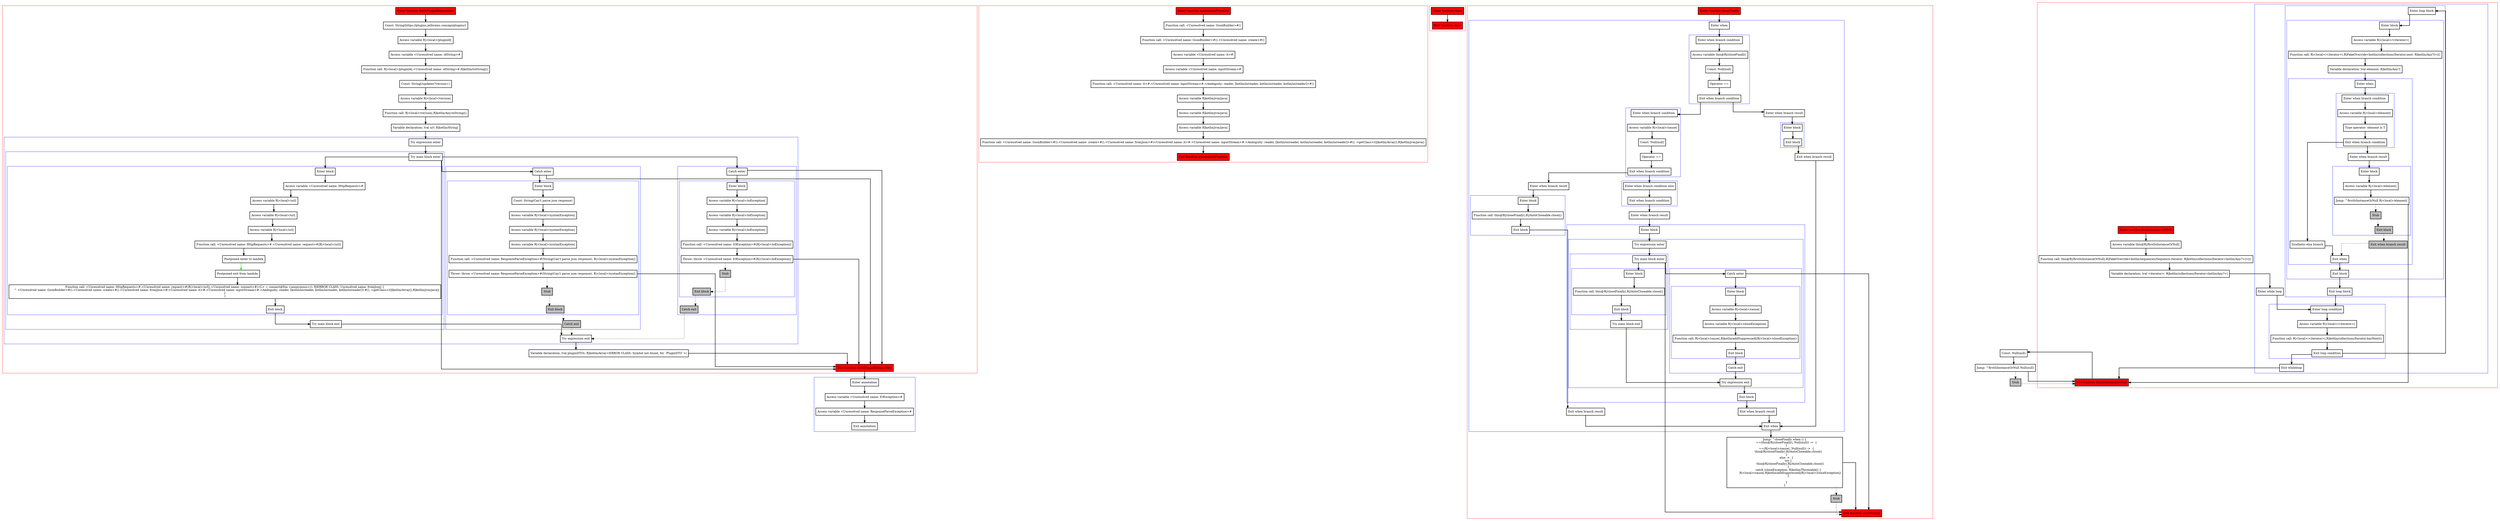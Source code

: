 digraph complex_kt {
    graph [splines=ortho nodesep=3]
    node [shape=box penwidth=2]
    edge [penwidth=2]

    subgraph cluster_0 {
        color=red
        0 [label="Enter function fetchPluginReleaseDate" style="filled" fillcolor=red];
        1 [label="Const: String(https://plugins.jetbrains.com/api/plugins/)"];
        2 [label="Access variable R|<local>/pluginId|"];
        3 [label="Access variable <Unresolved name: idString>#"];
        4 [label="Function call: R|<local>/pluginId|.<Unresolved name: idString>#.R|kotlin/toString|()"];
        5 [label="Const: String(/updates?version=)"];
        6 [label="Access variable R|<local>/version|"];
        7 [label="Function call: R|<local>/version|.R|kotlin/Any.toString|()"];
        8 [label="Variable declaration: lval url: R|kotlin/String|"];
        subgraph cluster_1 {
            color=blue
            9 [label="Try expression enter"];
            subgraph cluster_2 {
                color=blue
                10 [label="Try main block enter"];
                subgraph cluster_3 {
                    color=blue
                    11 [label="Enter block"];
                    12 [label="Access variable <Unresolved name: HttpRequests>#"];
                    13 [label="Access variable R|<local>/url|"];
                    14 [label="Access variable R|<local>/url|"];
                    15 [label="Access variable R|<local>/url|"];
                    16 [label="Function call: <Unresolved name: HttpRequests>#.<Unresolved name: request>#(R|<local>/url|)"];
                    17 [label="Postponed enter to lambda"];
                    18 [label="Postponed exit from lambda"];
                    19 [label="Function call: <Unresolved name: HttpRequests>#.<Unresolved name: request>#(R|<local>/url|).<Unresolved name: connect>#(<L> = connect@fun <anonymous>(): R|ERROR CLASS: Unresolved name: fromJson| {
    ^ <Unresolved name: GsonBuilder>#().<Unresolved name: create>#().<Unresolved name: fromJson>#(<Unresolved name: it>#.<Unresolved name: inputStream>#.<Ambiguity: reader, [kotlin/io/reader, kotlin/io/reader, kotlin/io/reader]>#(), <getClass>(Q|kotlin/Array|).R|kotlin/jvm/java|)
}
)"];
                    20 [label="Exit block"];
                }
                21 [label="Try main block exit"];
            }
            subgraph cluster_4 {
                color=blue
                22 [label="Catch enter"];
                subgraph cluster_5 {
                    color=blue
                    23 [label="Enter block"];
                    24 [label="Const: String(Can't parse json response)"];
                    25 [label="Access variable R|<local>/syntaxException|"];
                    26 [label="Access variable R|<local>/syntaxException|"];
                    27 [label="Access variable R|<local>/syntaxException|"];
                    28 [label="Function call: <Unresolved name: ResponseParseException>#(String(Can't parse json response), R|<local>/syntaxException|)"];
                    29 [label="Throw: throw <Unresolved name: ResponseParseException>#(String(Can't parse json response), R|<local>/syntaxException|)"];
                    30 [label="Stub" style="filled" fillcolor=gray];
                    31 [label="Exit block" style="filled" fillcolor=gray];
                }
                32 [label="Catch exit" style="filled" fillcolor=gray];
            }
            subgraph cluster_6 {
                color=blue
                33 [label="Catch enter"];
                subgraph cluster_7 {
                    color=blue
                    34 [label="Enter block"];
                    35 [label="Access variable R|<local>/ioException|"];
                    36 [label="Access variable R|<local>/ioException|"];
                    37 [label="Access variable R|<local>/ioException|"];
                    38 [label="Function call: <Unresolved name: IOException>#(R|<local>/ioException|)"];
                    39 [label="Throw: throw <Unresolved name: IOException>#(R|<local>/ioException|)"];
                    40 [label="Stub" style="filled" fillcolor=gray];
                    41 [label="Exit block" style="filled" fillcolor=gray];
                }
                42 [label="Catch exit" style="filled" fillcolor=gray];
            }
            43 [label="Try expression exit"];
        }
        44 [label="Variable declaration: lval pluginDTOs: R|kotlin/Array<ERROR CLASS: Symbol not found, for `PluginDTO`>|"];
        45 [label="Exit function fetchPluginReleaseDate" style="filled" fillcolor=red];
    }
    subgraph cluster_8 {
        color=blue
        46 [label="Enter annotation"];
        47 [label="Access variable <Unresolved name: IOException>#"];
        48 [label="Access variable <Unresolved name: ResponseParseException>#"];
        49 [label="Exit annotation"];
    }

    0 -> {1};
    1 -> {2};
    2 -> {3};
    3 -> {4};
    4 -> {5};
    5 -> {6};
    6 -> {7};
    7 -> {8};
    8 -> {9};
    9 -> {10};
    10 -> {45 33 22 11};
    11 -> {12};
    12 -> {13};
    13 -> {14};
    14 -> {15};
    15 -> {16};
    16 -> {17};
    17 -> {18 18} [color=green];
    18 -> {19};
    19 -> {20};
    20 -> {21};
    21 -> {43};
    22 -> {45 23};
    23 -> {24};
    24 -> {25};
    25 -> {26};
    26 -> {27};
    27 -> {28};
    28 -> {29};
    29 -> {45};
    29 -> {30} [style=dotted];
    30 -> {31} [style=dotted];
    31 -> {32} [style=dotted];
    32 -> {43} [style=dotted];
    33 -> {45 34};
    34 -> {35};
    35 -> {36};
    36 -> {37};
    37 -> {38};
    38 -> {39};
    39 -> {45};
    39 -> {40} [style=dotted];
    40 -> {41} [style=dotted];
    41 -> {42} [style=dotted];
    42 -> {43} [style=dotted];
    43 -> {44};
    44 -> {45};
    45 -> {46};
    46 -> {47};
    47 -> {48};
    48 -> {49};

    subgraph cluster_9 {
        color=red
        50 [label="Enter function anonymousFunction" style="filled" fillcolor=red];
        51 [label="Function call: <Unresolved name: GsonBuilder>#()"];
        52 [label="Function call: <Unresolved name: GsonBuilder>#().<Unresolved name: create>#()"];
        53 [label="Access variable <Unresolved name: it>#"];
        54 [label="Access variable <Unresolved name: inputStream>#"];
        55 [label="Function call: <Unresolved name: it>#.<Unresolved name: inputStream>#.<Ambiguity: reader, [kotlin/io/reader, kotlin/io/reader, kotlin/io/reader]>#()"];
        56 [label="Access variable R|kotlin/jvm/java|"];
        57 [label="Access variable R|kotlin/jvm/java|"];
        58 [label="Access variable R|kotlin/jvm/java|"];
        59 [label="Function call: <Unresolved name: GsonBuilder>#().<Unresolved name: create>#().<Unresolved name: fromJson>#(<Unresolved name: it>#.<Unresolved name: inputStream>#.<Ambiguity: reader, [kotlin/io/reader, kotlin/io/reader, kotlin/io/reader]>#(), <getClass>(Q|kotlin/Array|).R|kotlin/jvm/java|)"];
        60 [label="Exit function anonymousFunction" style="filled" fillcolor=red];
    }

    50 -> {51};
    51 -> {52};
    52 -> {53};
    53 -> {54};
    54 -> {55};
    55 -> {56};
    56 -> {57};
    57 -> {58};
    58 -> {59};
    59 -> {60};

    subgraph cluster_10 {
        color=red
        61 [label="Enter function close" style="filled" fillcolor=red];
        62 [label="Exit function close" style="filled" fillcolor=red];
    }

    61 -> {62};

    subgraph cluster_11 {
        color=red
        63 [label="Enter function closeFinally" style="filled" fillcolor=red];
        subgraph cluster_12 {
            color=blue
            64 [label="Enter when"];
            subgraph cluster_13 {
                color=blue
                65 [label="Enter when branch condition "];
                66 [label="Access variable this@R|/closeFinally|"];
                67 [label="Const: Null(null)"];
                68 [label="Operator =="];
                69 [label="Exit when branch condition"];
            }
            subgraph cluster_14 {
                color=blue
                70 [label="Enter when branch condition "];
                71 [label="Access variable R|<local>/cause|"];
                72 [label="Const: Null(null)"];
                73 [label="Operator =="];
                74 [label="Exit when branch condition"];
            }
            subgraph cluster_15 {
                color=blue
                75 [label="Enter when branch condition else"];
                76 [label="Exit when branch condition"];
            }
            77 [label="Enter when branch result"];
            subgraph cluster_16 {
                color=blue
                78 [label="Enter block"];
                subgraph cluster_17 {
                    color=blue
                    79 [label="Try expression enter"];
                    subgraph cluster_18 {
                        color=blue
                        80 [label="Try main block enter"];
                        subgraph cluster_19 {
                            color=blue
                            81 [label="Enter block"];
                            82 [label="Function call: this@R|/closeFinally|.R|/AutoCloseable.close|()"];
                            83 [label="Exit block"];
                        }
                        84 [label="Try main block exit"];
                    }
                    subgraph cluster_20 {
                        color=blue
                        85 [label="Catch enter"];
                        subgraph cluster_21 {
                            color=blue
                            86 [label="Enter block"];
                            87 [label="Access variable R|<local>/cause|"];
                            88 [label="Access variable R|<local>/closeException|"];
                            89 [label="Function call: R|<local>/cause|.R|kotlin/addSuppressed|(R|<local>/closeException|)"];
                            90 [label="Exit block"];
                        }
                        91 [label="Catch exit"];
                    }
                    92 [label="Try expression exit"];
                }
                93 [label="Exit block"];
            }
            94 [label="Exit when branch result"];
            95 [label="Enter when branch result"];
            subgraph cluster_22 {
                color=blue
                96 [label="Enter block"];
                97 [label="Function call: this@R|/closeFinally|.R|/AutoCloseable.close|()"];
                98 [label="Exit block"];
            }
            99 [label="Exit when branch result"];
            100 [label="Enter when branch result"];
            subgraph cluster_23 {
                color=blue
                101 [label="Enter block"];
                102 [label="Exit block"];
            }
            103 [label="Exit when branch result"];
            104 [label="Exit when"];
        }
        105 [label="Jump: ^closeFinally when () {
    ==(this@R|/closeFinally|, Null(null)) ->  {
    }
    ==(R|<local>/cause|, Null(null)) ->  {
        this@R|/closeFinally|.R|/AutoCloseable.close|()
    }
    else ->  {
        try {
            this@R|/closeFinally|.R|/AutoCloseable.close|()
        }
        catch (closeException: R|kotlin/Throwable|) {
            R|<local>/cause|.R|kotlin/addSuppressed|(R|<local>/closeException|)
        }

    }
}
"];
        106 [label="Stub" style="filled" fillcolor=gray];
        107 [label="Exit function closeFinally" style="filled" fillcolor=red];
    }

    63 -> {64};
    64 -> {65};
    65 -> {66};
    66 -> {67};
    67 -> {68};
    68 -> {69};
    69 -> {100 70};
    70 -> {71};
    71 -> {72};
    72 -> {73};
    73 -> {74};
    74 -> {95 75};
    75 -> {76};
    76 -> {77};
    77 -> {78};
    78 -> {79};
    79 -> {80};
    80 -> {107 85 81};
    81 -> {82};
    82 -> {83};
    83 -> {84};
    84 -> {92};
    85 -> {107 86};
    86 -> {87};
    87 -> {88};
    88 -> {89};
    89 -> {90};
    90 -> {91};
    91 -> {92};
    92 -> {93};
    93 -> {94};
    94 -> {104};
    95 -> {96};
    96 -> {97};
    97 -> {98};
    98 -> {99};
    99 -> {104};
    100 -> {101};
    101 -> {102};
    102 -> {103};
    103 -> {104};
    104 -> {105};
    105 -> {107};
    105 -> {106} [style=dotted];
    106 -> {107} [style=dotted];

    subgraph cluster_24 {
        color=red
        108 [label="Enter function firstIsInstanceOrNull" style="filled" fillcolor=red];
        109 [label="Access variable this@R|/firstIsInstanceOrNull|"];
        110 [label="Function call: this@R|/firstIsInstanceOrNull|.R|FakeOverride<kotlin/sequences/Sequence.iterator: R|kotlin/collections/Iterator<kotlin/Any?>|>|()"];
        111 [label="Variable declaration: lval <iterator>: R|kotlin/collections/Iterator<kotlin/Any?>|"];
        subgraph cluster_25 {
            color=blue
            112 [label="Enter while loop"];
            subgraph cluster_26 {
                color=blue
                113 [label="Enter loop condition"];
                114 [label="Access variable R|<local>/<iterator>|"];
                115 [label="Function call: R|<local>/<iterator>|.R|kotlin/collections/Iterator.hasNext|()"];
                116 [label="Exit loop condition"];
            }
            subgraph cluster_27 {
                color=blue
                117 [label="Enter loop block"];
                subgraph cluster_28 {
                    color=blue
                    118 [label="Enter block"];
                    119 [label="Access variable R|<local>/<iterator>|"];
                    120 [label="Function call: R|<local>/<iterator>|.R|FakeOverride<kotlin/collections/Iterator.next: R|kotlin/Any?|>|()"];
                    121 [label="Variable declaration: lval element: R|kotlin/Any?|"];
                    subgraph cluster_29 {
                        color=blue
                        122 [label="Enter when"];
                        subgraph cluster_30 {
                            color=blue
                            123 [label="Enter when branch condition "];
                            124 [label="Access variable R|<local>/element|"];
                            125 [label="Type operator: element is T"];
                            126 [label="Exit when branch condition"];
                        }
                        127 [label="Synthetic else branch"];
                        128 [label="Enter when branch result"];
                        subgraph cluster_31 {
                            color=blue
                            129 [label="Enter block"];
                            130 [label="Access variable R|<local>/element|"];
                            131 [label="Jump: ^firstIsInstanceOrNull R|<local>/element|"];
                            132 [label="Stub" style="filled" fillcolor=gray];
                            133 [label="Exit block" style="filled" fillcolor=gray];
                        }
                        134 [label="Exit when branch result" style="filled" fillcolor=gray];
                        135 [label="Exit when"];
                    }
                    136 [label="Exit block"];
                }
                137 [label="Exit loop block"];
            }
            138 [label="Exit whileloop"];
        }
        139 [label="Exit function firstIsInstanceOrNull" style="filled" fillcolor=red];
    }
    140 [label="Const: Null(null)"];
    141 [label="Jump: ^firstIsInstanceOrNull Null(null)"];
    142 [label="Stub" style="filled" fillcolor=gray];

    108 -> {109};
    109 -> {110};
    110 -> {111};
    111 -> {112};
    112 -> {113};
    113 -> {114};
    114 -> {115};
    115 -> {116};
    116 -> {138 117};
    117 -> {118};
    118 -> {119};
    119 -> {120};
    120 -> {121};
    121 -> {122};
    122 -> {123};
    123 -> {124};
    124 -> {125};
    125 -> {126};
    126 -> {128 127};
    127 -> {135};
    128 -> {129};
    129 -> {130};
    130 -> {131};
    131 -> {139};
    131 -> {132} [style=dotted];
    132 -> {133} [style=dotted];
    133 -> {134} [style=dotted];
    134 -> {135} [style=dotted];
    135 -> {136};
    136 -> {137};
    137 -> {113};
    138 -> {139};
    139 -> {140};
    140 -> {141};
    141 -> {139};
    141 -> {142} [style=dotted];
    142 -> {139} [style=dotted];

}
